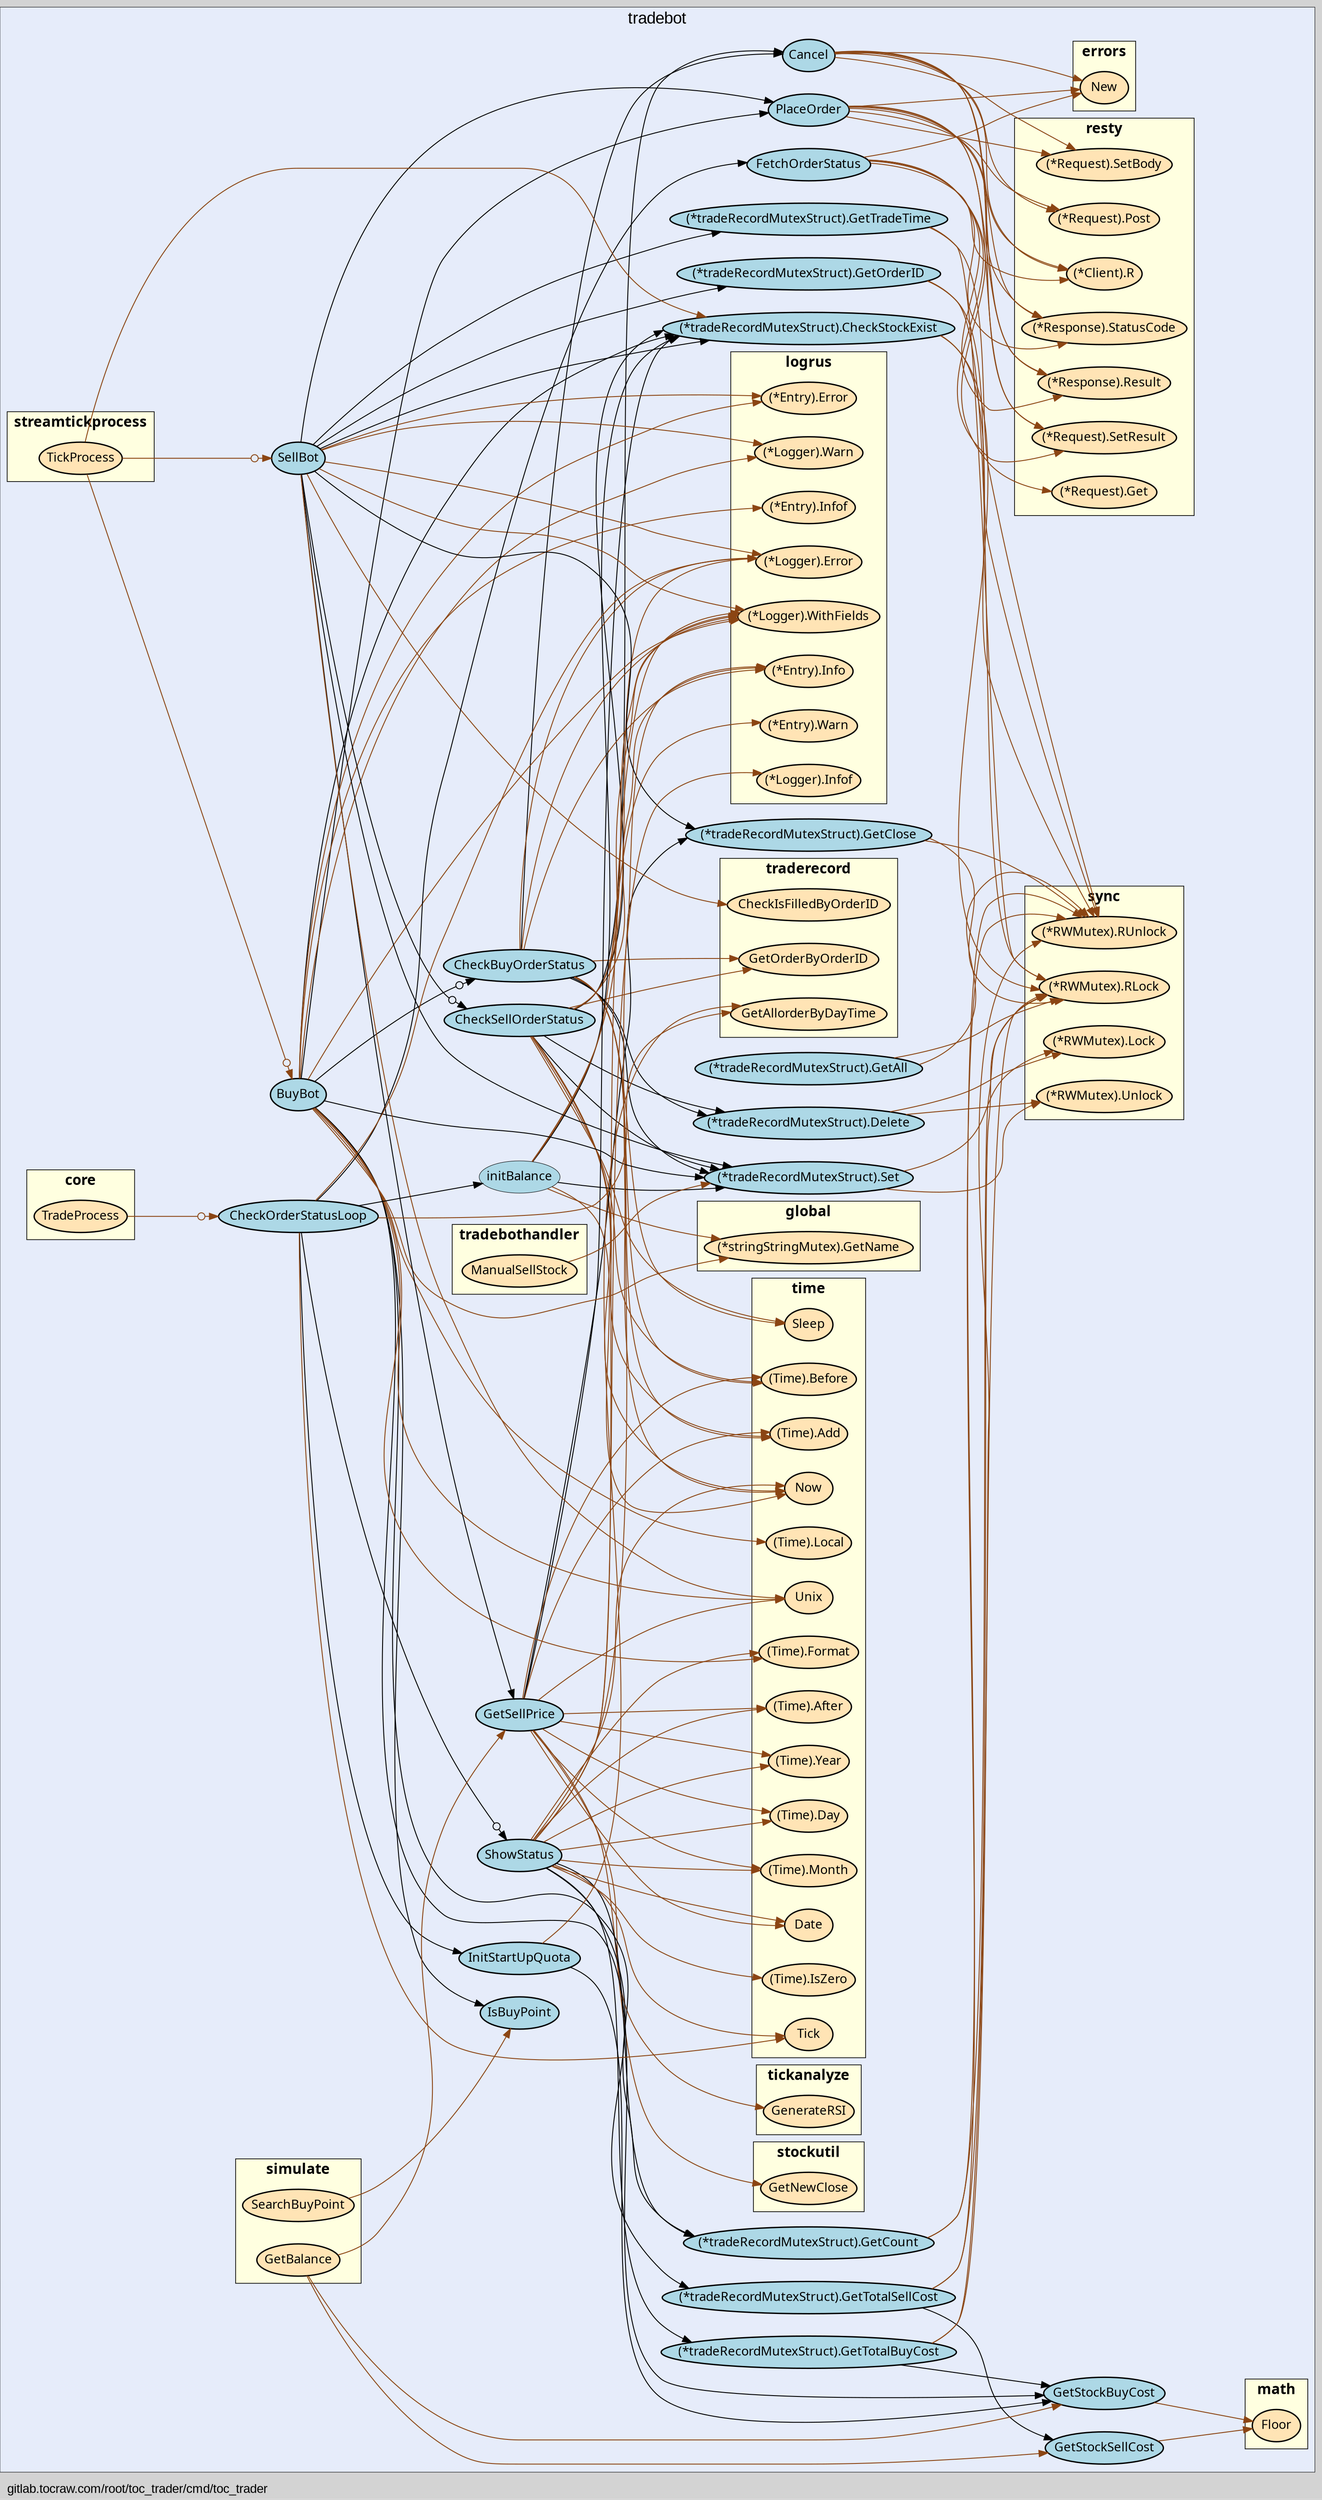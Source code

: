 digraph gocallvis {
    label="gitlab.tocraw.com/root/toc_trader/cmd/toc_trader";
    labeljust="l";
    fontname="Arial";
    fontsize="14";
    rankdir="LR";
    bgcolor="lightgray";
    style="solid";
    penwidth="0.5";
    pad="0.0";
    nodesep="0.35";

    node [shape="ellipse" style="filled" fillcolor="honeydew" fontname="Verdana" penwidth="1.0" margin="0.05,0.0"];
    edge [minlen="2"]

    subgraph "cluster_focus" {
        bgcolor="#e6ecfa";
label="tradebot";
labelloc="t";
labeljust="c";
fontsize="18";
        
        "(*gitlab.tocraw.com/root/toc_trader/pkg/modules/tradebot.tradeRecordMutexStruct).Set" [ fillcolor="lightblue" label="(*tradeRecordMutexStruct).Set" penwidth="1.5" ]
        "(*gitlab.tocraw.com/root/toc_trader/pkg/modules/tradebot.tradeRecordMutexStruct).Delete" [ fillcolor="lightblue" label="(*tradeRecordMutexStruct).Delete" penwidth="1.5" ]
        "gitlab.tocraw.com/root/toc_trader/pkg/modules/tradebot.CheckSellOrderStatus" [ fillcolor="lightblue" label="CheckSellOrderStatus" penwidth="1.5" ]
        "gitlab.tocraw.com/root/toc_trader/pkg/modules/tradebot.Cancel" [ penwidth="1.5" fillcolor="lightblue" label="Cancel" ]
        "(*gitlab.tocraw.com/root/toc_trader/pkg/modules/tradebot.tradeRecordMutexStruct).CheckStockExist" [ label="(*tradeRecordMutexStruct).CheckStockExist" penwidth="1.5" fillcolor="lightblue" ]
        "gitlab.tocraw.com/root/toc_trader/pkg/modules/tradebot.CheckBuyOrderStatus" [ fillcolor="lightblue" label="CheckBuyOrderStatus" penwidth="1.5" ]
        "gitlab.tocraw.com/root/toc_trader/pkg/modules/tradebot.initBalance" [ label="initBalance" penwidth="0.5" fillcolor="lightblue" ]
        "gitlab.tocraw.com/root/toc_trader/pkg/modules/tradebot.GetStockSellCost" [ fillcolor="lightblue" label="GetStockSellCost" penwidth="1.5" ]
        "gitlab.tocraw.com/root/toc_trader/pkg/modules/tradebot.PlaceOrder" [ label="PlaceOrder" penwidth="1.5" fillcolor="lightblue" ]
        "gitlab.tocraw.com/root/toc_trader/pkg/modules/tradebot.IsBuyPoint" [ fillcolor="lightblue" label="IsBuyPoint" penwidth="1.5" ]
        "gitlab.tocraw.com/root/toc_trader/pkg/modules/tradebot.GetSellPrice" [ fillcolor="lightblue" label="GetSellPrice" penwidth="1.5" ]
        "(*gitlab.tocraw.com/root/toc_trader/pkg/modules/tradebot.tradeRecordMutexStruct).GetClose" [ fillcolor="lightblue" label="(*tradeRecordMutexStruct).GetClose" penwidth="1.5" ]
        "gitlab.tocraw.com/root/toc_trader/pkg/modules/tradebot.GetStockBuyCost" [ fillcolor="lightblue" label="GetStockBuyCost" penwidth="1.5" ]
        "gitlab.tocraw.com/root/toc_trader/pkg/modules/tradebot.BuyBot" [ penwidth="1.5" fillcolor="lightblue" label="BuyBot" ]
        "(*gitlab.tocraw.com/root/toc_trader/pkg/modules/tradebot.tradeRecordMutexStruct).GetCount" [ fillcolor="lightblue" label="(*tradeRecordMutexStruct).GetCount" penwidth="1.5" ]
        "(*gitlab.tocraw.com/root/toc_trader/pkg/modules/tradebot.tradeRecordMutexStruct).GetOrderID" [ fillcolor="lightblue" label="(*tradeRecordMutexStruct).GetOrderID" penwidth="1.5" ]
        "gitlab.tocraw.com/root/toc_trader/pkg/modules/tradebot.SellBot" [ fillcolor="lightblue" label="SellBot" penwidth="1.5" ]
        "(*gitlab.tocraw.com/root/toc_trader/pkg/modules/tradebot.tradeRecordMutexStruct).GetTradeTime" [ fillcolor="lightblue" label="(*tradeRecordMutexStruct).GetTradeTime" penwidth="1.5" ]
        "gitlab.tocraw.com/root/toc_trader/pkg/modules/tradebot.ShowStatus" [ fillcolor="lightblue" label="ShowStatus" penwidth="1.5" ]
        "(*gitlab.tocraw.com/root/toc_trader/pkg/modules/tradebot.tradeRecordMutexStruct).GetTotalSellCost" [ fillcolor="lightblue" label="(*tradeRecordMutexStruct).GetTotalSellCost" penwidth="1.5" ]
        "(*gitlab.tocraw.com/root/toc_trader/pkg/modules/tradebot.tradeRecordMutexStruct).GetTotalBuyCost" [ penwidth="1.5" fillcolor="lightblue" label="(*tradeRecordMutexStruct).GetTotalBuyCost" ]
        "gitlab.tocraw.com/root/toc_trader/pkg/modules/tradebot.CheckOrderStatusLoop" [ fillcolor="lightblue" label="CheckOrderStatusLoop" penwidth="1.5" ]
        "gitlab.tocraw.com/root/toc_trader/pkg/modules/tradebot.FetchOrderStatus" [ fillcolor="lightblue" label="FetchOrderStatus" penwidth="1.5" ]
        "gitlab.tocraw.com/root/toc_trader/pkg/modules/tradebot.InitStartUpQuota" [ fillcolor="lightblue" label="InitStartUpQuota" penwidth="1.5" ]
        "(*gitlab.tocraw.com/root/toc_trader/pkg/modules/tradebot.tradeRecordMutexStruct).GetAll" [ fillcolor="lightblue" label="(*tradeRecordMutexStruct).GetAll" penwidth="1.5" ]
        
        subgraph "cluster_errors" {
        penwidth="0.8";
fontname="Tahoma bold";
label="errors";
tooltip="package: errors";
fontsize="16";
style="filled";
fillcolor="lightyellow";
rank="sink";
URL="/?f=errors";
        
        "errors.New" [ fillcolor="moccasin" label="New" penwidth="1.5" ]
        
    }

        subgraph "cluster_github.com/go-resty/resty/v2" {
        tooltip="package: github.com/go-resty/resty/v2";
penwidth="0.8";
style="filled";
fillcolor="lightyellow";
label="resty";
URL="/?f=github.com/go-resty/resty/v2";
fontsize="16";
fontname="Tahoma bold";
rank="sink";
        
        "(*github.com/go-resty/resty/v2.Client).R" [ label="(*Client).R" penwidth="1.5" fillcolor="moccasin" ]
        "(*github.com/go-resty/resty/v2.Request).SetBody" [ fillcolor="moccasin" label="(*Request).SetBody" penwidth="1.5" ]
        "(*github.com/go-resty/resty/v2.Request).SetResult" [ fillcolor="moccasin" label="(*Request).SetResult" penwidth="1.5" ]
        "(*github.com/go-resty/resty/v2.Request).Post" [ fillcolor="moccasin" label="(*Request).Post" penwidth="1.5" ]
        "(*github.com/go-resty/resty/v2.Response).StatusCode" [ fillcolor="moccasin" label="(*Response).StatusCode" penwidth="1.5" ]
        "(*github.com/go-resty/resty/v2.Response).Result" [ fillcolor="moccasin" label="(*Response).Result" penwidth="1.5" ]
        "(*github.com/go-resty/resty/v2.Request).Get" [ fillcolor="moccasin" label="(*Request).Get" penwidth="1.5" ]
        
    }

        subgraph "cluster_github.com/sirupsen/logrus" {
        penwidth="0.8";
style="filled";
fontname="Tahoma bold";
URL="/?f=github.com/sirupsen/logrus";
tooltip="package: github.com/sirupsen/logrus";
fontsize="16";
fillcolor="lightyellow";
rank="sink";
label="logrus";
        
        "(*github.com/sirupsen/logrus.Logger).Error" [ fillcolor="moccasin" label="(*Logger).Error" penwidth="1.5" ]
        "(*github.com/sirupsen/logrus.Logger).WithFields" [ fillcolor="moccasin" label="(*Logger).WithFields" penwidth="1.5" ]
        "(*github.com/sirupsen/logrus.Entry).Info" [ fillcolor="moccasin" label="(*Entry).Info" penwidth="1.5" ]
        "(*github.com/sirupsen/logrus.Entry).Warn" [ label="(*Entry).Warn" penwidth="1.5" fillcolor="moccasin" ]
        "(*github.com/sirupsen/logrus.Entry).Error" [ fillcolor="moccasin" label="(*Entry).Error" penwidth="1.5" ]
        "(*github.com/sirupsen/logrus.Logger).Warn" [ label="(*Logger).Warn" penwidth="1.5" fillcolor="moccasin" ]
        "(*github.com/sirupsen/logrus.Entry).Infof" [ fillcolor="moccasin" label="(*Entry).Infof" penwidth="1.5" ]
        "(*github.com/sirupsen/logrus.Logger).Infof" [ fillcolor="moccasin" label="(*Logger).Infof" penwidth="1.5" ]
        
    }

        subgraph "cluster_gitlab.tocraw.com/root/toc_trader/pkg/core" {
        fontsize="16";
style="filled";
fillcolor="lightyellow";
label="core";
penwidth="0.8";
fontname="Tahoma bold";
rank="sink";
URL="/?f=gitlab.tocraw.com/root/toc_trader/pkg/core";
tooltip="package: gitlab.tocraw.com/root/toc_trader/pkg/core";
        
        "gitlab.tocraw.com/root/toc_trader/pkg/core.TradeProcess" [ fillcolor="moccasin" label="TradeProcess" penwidth="1.5" ]
        
    }

        subgraph "cluster_gitlab.tocraw.com/root/toc_trader/pkg/global" {
        fontsize="16";
fillcolor="lightyellow";
fontname="Tahoma bold";
rank="sink";
penwidth="0.8";
style="filled";
label="global";
URL="/?f=gitlab.tocraw.com/root/toc_trader/pkg/global";
tooltip="package: gitlab.tocraw.com/root/toc_trader/pkg/global";
        
        "(*gitlab.tocraw.com/root/toc_trader/pkg/global.stringStringMutex).GetName" [ fillcolor="moccasin" label="(*stringStringMutex).GetName" penwidth="1.5" ]
        
    }

        subgraph "cluster_gitlab.tocraw.com/root/toc_trader/pkg/handlers/tradebothandler" {
        fontsize="16";
style="filled";
fontname="Tahoma bold";
rank="sink";
label="tradebothandler";
tooltip="package: gitlab.tocraw.com/root/toc_trader/pkg/handlers/tradebothandler";
penwidth="0.8";
fillcolor="lightyellow";
URL="/?f=gitlab.tocraw.com/root/toc_trader/pkg/handlers/tradebothandler";
        
        "gitlab.tocraw.com/root/toc_trader/pkg/handlers/tradebothandler.ManualSellStock" [ penwidth="1.5" fillcolor="moccasin" label="ManualSellStock" ]
        
    }

        subgraph "cluster_gitlab.tocraw.com/root/toc_trader/pkg/models/traderecord" {
        style="filled";
rank="sink";
label="traderecord";
URL="/?f=gitlab.tocraw.com/root/toc_trader/pkg/models/traderecord";
tooltip="package: gitlab.tocraw.com/root/toc_trader/pkg/models/traderecord";
penwidth="0.8";
fontsize="16";
fillcolor="lightyellow";
fontname="Tahoma bold";
        
        "gitlab.tocraw.com/root/toc_trader/pkg/models/traderecord.GetOrderByOrderID" [ fillcolor="moccasin" label="GetOrderByOrderID" penwidth="1.5" ]
        "gitlab.tocraw.com/root/toc_trader/pkg/models/traderecord.CheckIsFilledByOrderID" [ fillcolor="moccasin" label="CheckIsFilledByOrderID" penwidth="1.5" ]
        "gitlab.tocraw.com/root/toc_trader/pkg/models/traderecord.GetAllorderByDayTime" [ label="GetAllorderByDayTime" penwidth="1.5" fillcolor="moccasin" ]
        
    }

        subgraph "cluster_gitlab.tocraw.com/root/toc_trader/pkg/modules/simulate" {
        penwidth="0.8";
style="filled";
fillcolor="lightyellow";
fontname="Tahoma bold";
label="simulate";
fontsize="16";
rank="sink";
URL="/?f=gitlab.tocraw.com/root/toc_trader/pkg/modules/simulate";
tooltip="package: gitlab.tocraw.com/root/toc_trader/pkg/modules/simulate";
        
        "gitlab.tocraw.com/root/toc_trader/pkg/modules/simulate.SearchBuyPoint" [ label="SearchBuyPoint" penwidth="1.5" fillcolor="moccasin" ]
        "gitlab.tocraw.com/root/toc_trader/pkg/modules/simulate.GetBalance" [ fillcolor="moccasin" label="GetBalance" penwidth="1.5" ]
        
    }

        subgraph "cluster_gitlab.tocraw.com/root/toc_trader/pkg/modules/streamtickprocess" {
        fontname="Tahoma bold";
rank="sink";
label="streamtickprocess";
URL="/?f=gitlab.tocraw.com/root/toc_trader/pkg/modules/streamtickprocess";
tooltip="package: gitlab.tocraw.com/root/toc_trader/pkg/modules/streamtickprocess";
penwidth="0.8";
fontsize="16";
style="filled";
fillcolor="lightyellow";
        
        "gitlab.tocraw.com/root/toc_trader/pkg/modules/streamtickprocess.TickProcess" [ label="TickProcess" penwidth="1.5" fillcolor="moccasin" ]
        
    }

        subgraph "cluster_gitlab.tocraw.com/root/toc_trader/pkg/modules/tickanalyze" {
        fontsize="16";
style="filled";
fontname="Tahoma bold";
rank="sink";
tooltip="package: gitlab.tocraw.com/root/toc_trader/pkg/modules/tickanalyze";
penwidth="0.8";
fillcolor="lightyellow";
label="tickanalyze";
URL="/?f=gitlab.tocraw.com/root/toc_trader/pkg/modules/tickanalyze";
        
        "gitlab.tocraw.com/root/toc_trader/pkg/modules/tickanalyze.GenerateRSI" [ fillcolor="moccasin" label="GenerateRSI" penwidth="1.5" ]
        
    }

        subgraph "cluster_gitlab.tocraw.com/root/toc_trader/tools/stockutil" {
        fillcolor="lightyellow";
rank="sink";
URL="/?f=gitlab.tocraw.com/root/toc_trader/tools/stockutil";
tooltip="package: gitlab.tocraw.com/root/toc_trader/tools/stockutil";
penwidth="0.8";
fontsize="16";
style="filled";
fontname="Tahoma bold";
label="stockutil";
        
        "gitlab.tocraw.com/root/toc_trader/tools/stockutil.GetNewClose" [ fillcolor="moccasin" label="GetNewClose" penwidth="1.5" ]
        
    }

        subgraph "cluster_math" {
        fillcolor="lightyellow";
fontname="Tahoma bold";
rank="sink";
label="math";
penwidth="0.8";
fontsize="16";
style="filled";
URL="/?f=math";
tooltip="package: math";
        
        "math.Floor" [ penwidth="1.5" fillcolor="moccasin" label="Floor" ]
        
    }

        subgraph "cluster_sync" {
        rank="sink";
label="sync";
URL="/?f=sync";
fontsize="16";
fillcolor="lightyellow";
fontname="Tahoma bold";
penwidth="0.8";
style="filled";
tooltip="package: sync";
        
        "(*sync.RWMutex).Lock" [ fillcolor="moccasin" label="(*RWMutex).Lock" penwidth="1.5" ]
        "(*sync.RWMutex).Unlock" [ fillcolor="moccasin" label="(*RWMutex).Unlock" penwidth="1.5" ]
        "(*sync.RWMutex).RLock" [ fillcolor="moccasin" label="(*RWMutex).RLock" penwidth="1.5" ]
        "(*sync.RWMutex).RUnlock" [ fillcolor="moccasin" label="(*RWMutex).RUnlock" penwidth="1.5" ]
        
    }

        subgraph "cluster_time" {
        fillcolor="lightyellow";
tooltip="package: time";
penwidth="0.8";
style="filled";
fontname="Tahoma bold";
rank="sink";
label="time";
URL="/?f=time";
fontsize="16";
        
        "time.Sleep" [ fillcolor="moccasin" label="Sleep" penwidth="1.5" ]
        "(time.Time).Add" [ fillcolor="moccasin" label="(Time).Add" penwidth="1.5" ]
        "time.Now" [ fillcolor="moccasin" label="Now" penwidth="1.5" ]
        "(time.Time).Before" [ fillcolor="moccasin" label="(Time).Before" penwidth="1.5" ]
        "time.Unix" [ fillcolor="moccasin" label="Unix" penwidth="1.5" ]
        "(time.Time).Year" [ fillcolor="moccasin" label="(Time).Year" penwidth="1.5" ]
        "(time.Time).Month" [ fillcolor="moccasin" label="(Time).Month" penwidth="1.5" ]
        "(time.Time).Day" [ label="(Time).Day" penwidth="1.5" fillcolor="moccasin" ]
        "time.Date" [ fillcolor="moccasin" label="Date" penwidth="1.5" ]
        "(time.Time).After" [ fillcolor="moccasin" label="(Time).After" penwidth="1.5" ]
        "(time.Time).Local" [ fillcolor="moccasin" label="(Time).Local" penwidth="1.5" ]
        "(time.Time).Format" [ penwidth="1.5" fillcolor="moccasin" label="(Time).Format" ]
        "time.Tick" [ fillcolor="moccasin" label="Tick" penwidth="1.5" ]
        "(time.Time).IsZero" [ fillcolor="moccasin" label="(Time).IsZero" penwidth="1.5" ]
        
    }

    }

    "(*gitlab.tocraw.com/root/toc_trader/pkg/modules/tradebot.tradeRecordMutexStruct).Set" -> "(*sync.RWMutex).Lock" [ color="saddlebrown" ]
    "(*gitlab.tocraw.com/root/toc_trader/pkg/modules/tradebot.tradeRecordMutexStruct).Set" -> "(*sync.RWMutex).Unlock" [ color="saddlebrown" ]
    "gitlab.tocraw.com/root/toc_trader/pkg/handlers/tradebothandler.ManualSellStock" -> "(*gitlab.tocraw.com/root/toc_trader/pkg/modules/tradebot.tradeRecordMutexStruct).Set" [ color="saddlebrown" ]
    "(*gitlab.tocraw.com/root/toc_trader/pkg/modules/tradebot.tradeRecordMutexStruct).Delete" -> "(*sync.RWMutex).Lock" [ color="saddlebrown" ]
    "(*gitlab.tocraw.com/root/toc_trader/pkg/modules/tradebot.tradeRecordMutexStruct).Delete" -> "(*sync.RWMutex).Unlock" [ color="saddlebrown" ]
    "gitlab.tocraw.com/root/toc_trader/pkg/modules/tradebot.CheckSellOrderStatus" -> "time.Sleep" [ color="saddlebrown" ]
    "gitlab.tocraw.com/root/toc_trader/pkg/modules/tradebot.CheckSellOrderStatus" -> "gitlab.tocraw.com/root/toc_trader/pkg/models/traderecord.GetOrderByOrderID" [ color="saddlebrown" ]
    "gitlab.tocraw.com/root/toc_trader/pkg/modules/tradebot.CheckSellOrderStatus" -> "(*github.com/sirupsen/logrus.Logger).Error" [ color="saddlebrown" ]
    "gitlab.tocraw.com/root/toc_trader/pkg/modules/tradebot.CheckSellOrderStatus" -> "(*gitlab.tocraw.com/root/toc_trader/pkg/modules/tradebot.tradeRecordMutexStruct).Delete" [  ]
    "gitlab.tocraw.com/root/toc_trader/pkg/modules/tradebot.CheckSellOrderStatus" -> "(*github.com/sirupsen/logrus.Logger).WithFields" [ color="saddlebrown" ]
    "gitlab.tocraw.com/root/toc_trader/pkg/modules/tradebot.CheckSellOrderStatus" -> "(*github.com/sirupsen/logrus.Entry).Info" [ color="saddlebrown" ]
    "gitlab.tocraw.com/root/toc_trader/pkg/modules/tradebot.CheckSellOrderStatus" -> "(time.Time).Add" [ color="saddlebrown" ]
    "gitlab.tocraw.com/root/toc_trader/pkg/modules/tradebot.CheckSellOrderStatus" -> "time.Now" [ color="saddlebrown" ]
    "gitlab.tocraw.com/root/toc_trader/pkg/modules/tradebot.CheckSellOrderStatus" -> "(time.Time).Before" [ color="saddlebrown" ]
    "gitlab.tocraw.com/root/toc_trader/pkg/modules/tradebot.Cancel" -> "errors.New" [ color="saddlebrown" ]
    "gitlab.tocraw.com/root/toc_trader/pkg/modules/tradebot.Cancel" -> "(*github.com/go-resty/resty/v2.Client).R" [ color="saddlebrown" ]
    "gitlab.tocraw.com/root/toc_trader/pkg/modules/tradebot.Cancel" -> "(*github.com/go-resty/resty/v2.Request).SetBody" [ color="saddlebrown" ]
    "gitlab.tocraw.com/root/toc_trader/pkg/modules/tradebot.Cancel" -> "(*github.com/go-resty/resty/v2.Request).SetResult" [ color="saddlebrown" ]
    "gitlab.tocraw.com/root/toc_trader/pkg/modules/tradebot.Cancel" -> "(*github.com/go-resty/resty/v2.Request).Post" [ color="saddlebrown" ]
    "gitlab.tocraw.com/root/toc_trader/pkg/modules/tradebot.Cancel" -> "(*github.com/go-resty/resty/v2.Response).StatusCode" [ color="saddlebrown" ]
    "gitlab.tocraw.com/root/toc_trader/pkg/modules/tradebot.Cancel" -> "(*github.com/go-resty/resty/v2.Response).Result" [ color="saddlebrown" ]
    "gitlab.tocraw.com/root/toc_trader/pkg/modules/tradebot.CheckSellOrderStatus" -> "gitlab.tocraw.com/root/toc_trader/pkg/modules/tradebot.Cancel" [  ]
    "gitlab.tocraw.com/root/toc_trader/pkg/modules/tradebot.CheckSellOrderStatus" -> "(*gitlab.tocraw.com/root/toc_trader/pkg/modules/tradebot.tradeRecordMutexStruct).Set" [  ]
    "(*gitlab.tocraw.com/root/toc_trader/pkg/modules/tradebot.tradeRecordMutexStruct).CheckStockExist" -> "(*sync.RWMutex).RLock" [ color="saddlebrown" ]
    "(*gitlab.tocraw.com/root/toc_trader/pkg/modules/tradebot.tradeRecordMutexStruct).CheckStockExist" -> "(*sync.RWMutex).RUnlock" [ color="saddlebrown" ]
    "gitlab.tocraw.com/root/toc_trader/pkg/modules/tradebot.CheckSellOrderStatus" -> "(*gitlab.tocraw.com/root/toc_trader/pkg/modules/tradebot.tradeRecordMutexStruct).CheckStockExist" [  ]
    "gitlab.tocraw.com/root/toc_trader/pkg/modules/tradebot.CheckBuyOrderStatus" -> "time.Sleep" [ color="saddlebrown" ]
    "gitlab.tocraw.com/root/toc_trader/pkg/modules/tradebot.CheckBuyOrderStatus" -> "gitlab.tocraw.com/root/toc_trader/pkg/models/traderecord.GetOrderByOrderID" [ color="saddlebrown" ]
    "gitlab.tocraw.com/root/toc_trader/pkg/modules/tradebot.CheckBuyOrderStatus" -> "(*github.com/sirupsen/logrus.Logger).Error" [ color="saddlebrown" ]
    "gitlab.tocraw.com/root/toc_trader/pkg/modules/tradebot.CheckBuyOrderStatus" -> "(*gitlab.tocraw.com/root/toc_trader/pkg/modules/tradebot.tradeRecordMutexStruct).Delete" [  ]
    "gitlab.tocraw.com/root/toc_trader/pkg/modules/tradebot.CheckBuyOrderStatus" -> "(*github.com/sirupsen/logrus.Logger).WithFields" [ color="saddlebrown" ]
    "gitlab.tocraw.com/root/toc_trader/pkg/modules/tradebot.CheckBuyOrderStatus" -> "(*github.com/sirupsen/logrus.Entry).Info" [ color="saddlebrown" ]
    "gitlab.tocraw.com/root/toc_trader/pkg/modules/tradebot.CheckBuyOrderStatus" -> "(time.Time).Add" [ color="saddlebrown" ]
    "gitlab.tocraw.com/root/toc_trader/pkg/modules/tradebot.CheckBuyOrderStatus" -> "time.Now" [ color="saddlebrown" ]
    "gitlab.tocraw.com/root/toc_trader/pkg/modules/tradebot.CheckBuyOrderStatus" -> "(time.Time).Before" [ color="saddlebrown" ]
    "gitlab.tocraw.com/root/toc_trader/pkg/modules/tradebot.CheckBuyOrderStatus" -> "gitlab.tocraw.com/root/toc_trader/pkg/modules/tradebot.Cancel" [  ]
    "gitlab.tocraw.com/root/toc_trader/pkg/modules/tradebot.CheckBuyOrderStatus" -> "(*gitlab.tocraw.com/root/toc_trader/pkg/modules/tradebot.tradeRecordMutexStruct).Set" [  ]
    "gitlab.tocraw.com/root/toc_trader/pkg/modules/tradebot.initBalance" -> "(*gitlab.tocraw.com/root/toc_trader/pkg/global.stringStringMutex).GetName" [ color="saddlebrown" ]
    "gitlab.tocraw.com/root/toc_trader/pkg/modules/tradebot.initBalance" -> "time.Now" [ color="saddlebrown" ]
    "gitlab.tocraw.com/root/toc_trader/pkg/modules/tradebot.initBalance" -> "(*gitlab.tocraw.com/root/toc_trader/pkg/modules/tradebot.tradeRecordMutexStruct).Set" [  ]
    "gitlab.tocraw.com/root/toc_trader/pkg/modules/tradebot.initBalance" -> "(*github.com/sirupsen/logrus.Logger).WithFields" [ color="saddlebrown" ]
    "gitlab.tocraw.com/root/toc_trader/pkg/modules/tradebot.initBalance" -> "(*github.com/sirupsen/logrus.Entry).Warn" [ color="saddlebrown" ]
    "gitlab.tocraw.com/root/toc_trader/pkg/modules/tradebot.initBalance" -> "(*gitlab.tocraw.com/root/toc_trader/pkg/modules/tradebot.tradeRecordMutexStruct).CheckStockExist" [  ]
    "gitlab.tocraw.com/root/toc_trader/pkg/modules/tradebot.GetStockSellCost" -> "math.Floor" [ color="saddlebrown" ]
    "gitlab.tocraw.com/root/toc_trader/pkg/modules/tradebot.PlaceOrder" -> "errors.New" [ color="saddlebrown" ]
    "gitlab.tocraw.com/root/toc_trader/pkg/modules/tradebot.PlaceOrder" -> "(*github.com/go-resty/resty/v2.Client).R" [ color="saddlebrown" ]
    "gitlab.tocraw.com/root/toc_trader/pkg/modules/tradebot.PlaceOrder" -> "(*github.com/go-resty/resty/v2.Request).SetBody" [ color="saddlebrown" ]
    "gitlab.tocraw.com/root/toc_trader/pkg/modules/tradebot.PlaceOrder" -> "(*github.com/go-resty/resty/v2.Request).SetResult" [ color="saddlebrown" ]
    "gitlab.tocraw.com/root/toc_trader/pkg/modules/tradebot.PlaceOrder" -> "(*github.com/go-resty/resty/v2.Request).Post" [ color="saddlebrown" ]
    "gitlab.tocraw.com/root/toc_trader/pkg/modules/tradebot.PlaceOrder" -> "(*github.com/go-resty/resty/v2.Response).StatusCode" [ color="saddlebrown" ]
    "gitlab.tocraw.com/root/toc_trader/pkg/modules/tradebot.PlaceOrder" -> "(*github.com/go-resty/resty/v2.Response).Result" [ color="saddlebrown" ]
    "gitlab.tocraw.com/root/toc_trader/pkg/modules/simulate.SearchBuyPoint" -> "gitlab.tocraw.com/root/toc_trader/pkg/modules/tradebot.IsBuyPoint" [ color="saddlebrown" ]
    "gitlab.tocraw.com/root/toc_trader/pkg/modules/tradebot.GetSellPrice" -> "time.Unix" [ color="saddlebrown" ]
    "gitlab.tocraw.com/root/toc_trader/pkg/modules/tradebot.GetSellPrice" -> "(time.Time).Year" [ color="saddlebrown" ]
    "gitlab.tocraw.com/root/toc_trader/pkg/modules/tradebot.GetSellPrice" -> "(time.Time).Month" [ color="saddlebrown" ]
    "gitlab.tocraw.com/root/toc_trader/pkg/modules/tradebot.GetSellPrice" -> "(time.Time).Day" [ color="saddlebrown" ]
    "gitlab.tocraw.com/root/toc_trader/pkg/modules/tradebot.GetSellPrice" -> "time.Date" [ color="saddlebrown" ]
    "gitlab.tocraw.com/root/toc_trader/pkg/modules/tradebot.GetSellPrice" -> "gitlab.tocraw.com/root/toc_trader/tools/stockutil.GetNewClose" [ color="saddlebrown" ]
    "gitlab.tocraw.com/root/toc_trader/pkg/modules/tradebot.GetSellPrice" -> "(time.Time).Before" [ color="saddlebrown" ]
    "gitlab.tocraw.com/root/toc_trader/pkg/modules/tradebot.GetSellPrice" -> "gitlab.tocraw.com/root/toc_trader/pkg/modules/tickanalyze.GenerateRSI" [ color="saddlebrown" ]
    "gitlab.tocraw.com/root/toc_trader/pkg/modules/tradebot.GetSellPrice" -> "(time.Time).Add" [ color="saddlebrown" ]
    "(*gitlab.tocraw.com/root/toc_trader/pkg/modules/tradebot.tradeRecordMutexStruct).GetClose" -> "(*sync.RWMutex).RLock" [ color="saddlebrown" ]
    "(*gitlab.tocraw.com/root/toc_trader/pkg/modules/tradebot.tradeRecordMutexStruct).GetClose" -> "(*sync.RWMutex).RUnlock" [ color="saddlebrown" ]
    "gitlab.tocraw.com/root/toc_trader/pkg/modules/tradebot.GetSellPrice" -> "(*gitlab.tocraw.com/root/toc_trader/pkg/modules/tradebot.tradeRecordMutexStruct).GetClose" [  ]
    "gitlab.tocraw.com/root/toc_trader/pkg/modules/tradebot.GetSellPrice" -> "(*gitlab.tocraw.com/root/toc_trader/pkg/modules/tradebot.tradeRecordMutexStruct).CheckStockExist" [  ]
    "gitlab.tocraw.com/root/toc_trader/pkg/modules/tradebot.GetSellPrice" -> "(time.Time).After" [ color="saddlebrown" ]
    "gitlab.tocraw.com/root/toc_trader/pkg/modules/simulate.GetBalance" -> "gitlab.tocraw.com/root/toc_trader/pkg/modules/tradebot.GetSellPrice" [ color="saddlebrown" ]
    "gitlab.tocraw.com/root/toc_trader/pkg/modules/tradebot.GetStockBuyCost" -> "math.Floor" [ color="saddlebrown" ]
    "gitlab.tocraw.com/root/toc_trader/pkg/modules/simulate.GetBalance" -> "gitlab.tocraw.com/root/toc_trader/pkg/modules/tradebot.GetStockBuyCost" [ color="saddlebrown" ]
    "gitlab.tocraw.com/root/toc_trader/pkg/modules/simulate.GetBalance" -> "gitlab.tocraw.com/root/toc_trader/pkg/modules/tradebot.GetStockSellCost" [ color="saddlebrown" ]
    "gitlab.tocraw.com/root/toc_trader/pkg/modules/tradebot.BuyBot" -> "(*gitlab.tocraw.com/root/toc_trader/pkg/global.stringStringMutex).GetName" [ color="saddlebrown" ]
    "gitlab.tocraw.com/root/toc_trader/pkg/modules/tradebot.BuyBot" -> "gitlab.tocraw.com/root/toc_trader/pkg/modules/tradebot.IsBuyPoint" [  ]
    "gitlab.tocraw.com/root/toc_trader/pkg/modules/tradebot.BuyBot" -> "gitlab.tocraw.com/root/toc_trader/pkg/modules/tradebot.GetStockBuyCost" [  ]
    "gitlab.tocraw.com/root/toc_trader/pkg/modules/tradebot.BuyBot" -> "gitlab.tocraw.com/root/toc_trader/pkg/modules/tradebot.PlaceOrder" [  ]
    "gitlab.tocraw.com/root/toc_trader/pkg/modules/tradebot.BuyBot" -> "(*gitlab.tocraw.com/root/toc_trader/pkg/modules/tradebot.tradeRecordMutexStruct).CheckStockExist" [  ]
    "(*gitlab.tocraw.com/root/toc_trader/pkg/modules/tradebot.tradeRecordMutexStruct).GetCount" -> "(*sync.RWMutex).RLock" [ color="saddlebrown" ]
    "(*gitlab.tocraw.com/root/toc_trader/pkg/modules/tradebot.tradeRecordMutexStruct).GetCount" -> "(*sync.RWMutex).RUnlock" [ color="saddlebrown" ]
    "gitlab.tocraw.com/root/toc_trader/pkg/modules/tradebot.BuyBot" -> "(*gitlab.tocraw.com/root/toc_trader/pkg/modules/tradebot.tradeRecordMutexStruct).GetCount" [  ]
    "gitlab.tocraw.com/root/toc_trader/pkg/modules/tradebot.BuyBot" -> "(*github.com/sirupsen/logrus.Logger).WithFields" [ color="saddlebrown" ]
    "gitlab.tocraw.com/root/toc_trader/pkg/modules/tradebot.BuyBot" -> "(*github.com/sirupsen/logrus.Entry).Error" [ color="saddlebrown" ]
    "gitlab.tocraw.com/root/toc_trader/pkg/modules/tradebot.BuyBot" -> "(*github.com/sirupsen/logrus.Logger).Warn" [ color="saddlebrown" ]
    "gitlab.tocraw.com/root/toc_trader/pkg/modules/tradebot.BuyBot" -> "time.Unix" [ color="saddlebrown" ]
    "gitlab.tocraw.com/root/toc_trader/pkg/modules/tradebot.BuyBot" -> "(*gitlab.tocraw.com/root/toc_trader/pkg/modules/tradebot.tradeRecordMutexStruct).Set" [  ]
    "gitlab.tocraw.com/root/toc_trader/pkg/modules/tradebot.BuyBot" -> "gitlab.tocraw.com/root/toc_trader/pkg/modules/tradebot.CheckBuyOrderStatus" [ arrowhead="normalnoneodot" ]
    "gitlab.tocraw.com/root/toc_trader/pkg/modules/tradebot.BuyBot" -> "(time.Time).Local" [ color="saddlebrown" ]
    "gitlab.tocraw.com/root/toc_trader/pkg/modules/tradebot.BuyBot" -> "(time.Time).Format" [ color="saddlebrown" ]
    "gitlab.tocraw.com/root/toc_trader/pkg/modules/tradebot.BuyBot" -> "(*github.com/sirupsen/logrus.Entry).Infof" [ color="saddlebrown" ]
    "gitlab.tocraw.com/root/toc_trader/pkg/modules/streamtickprocess.TickProcess" -> "gitlab.tocraw.com/root/toc_trader/pkg/modules/tradebot.BuyBot" [ arrowhead="normalnoneodot" color="saddlebrown" ]
    "(*gitlab.tocraw.com/root/toc_trader/pkg/modules/tradebot.tradeRecordMutexStruct).GetOrderID" -> "(*sync.RWMutex).RLock" [ color="saddlebrown" ]
    "(*gitlab.tocraw.com/root/toc_trader/pkg/modules/tradebot.tradeRecordMutexStruct).GetOrderID" -> "(*sync.RWMutex).RUnlock" [ color="saddlebrown" ]
    "gitlab.tocraw.com/root/toc_trader/pkg/modules/tradebot.SellBot" -> "(*gitlab.tocraw.com/root/toc_trader/pkg/modules/tradebot.tradeRecordMutexStruct).GetOrderID" [  ]
    "gitlab.tocraw.com/root/toc_trader/pkg/modules/tradebot.SellBot" -> "gitlab.tocraw.com/root/toc_trader/pkg/models/traderecord.CheckIsFilledByOrderID" [ color="saddlebrown" ]
    "gitlab.tocraw.com/root/toc_trader/pkg/modules/tradebot.SellBot" -> "(*github.com/sirupsen/logrus.Logger).Error" [ color="saddlebrown" ]
    "gitlab.tocraw.com/root/toc_trader/pkg/modules/tradebot.SellBot" -> "(*gitlab.tocraw.com/root/toc_trader/pkg/modules/tradebot.tradeRecordMutexStruct).GetClose" [  ]
    "(*gitlab.tocraw.com/root/toc_trader/pkg/modules/tradebot.tradeRecordMutexStruct).GetTradeTime" -> "(*sync.RWMutex).RLock" [ color="saddlebrown" ]
    "(*gitlab.tocraw.com/root/toc_trader/pkg/modules/tradebot.tradeRecordMutexStruct).GetTradeTime" -> "(*sync.RWMutex).RUnlock" [ color="saddlebrown" ]
    "gitlab.tocraw.com/root/toc_trader/pkg/modules/tradebot.SellBot" -> "(*gitlab.tocraw.com/root/toc_trader/pkg/modules/tradebot.tradeRecordMutexStruct).GetTradeTime" [  ]
    "gitlab.tocraw.com/root/toc_trader/pkg/modules/tradebot.SellBot" -> "gitlab.tocraw.com/root/toc_trader/pkg/modules/tradebot.GetSellPrice" [  ]
    "gitlab.tocraw.com/root/toc_trader/pkg/modules/tradebot.SellBot" -> "(*gitlab.tocraw.com/root/toc_trader/pkg/modules/tradebot.tradeRecordMutexStruct).CheckStockExist" [  ]
    "gitlab.tocraw.com/root/toc_trader/pkg/modules/tradebot.SellBot" -> "gitlab.tocraw.com/root/toc_trader/pkg/modules/tradebot.PlaceOrder" [  ]
    "gitlab.tocraw.com/root/toc_trader/pkg/modules/tradebot.SellBot" -> "(*github.com/sirupsen/logrus.Logger).WithFields" [ color="saddlebrown" ]
    "gitlab.tocraw.com/root/toc_trader/pkg/modules/tradebot.SellBot" -> "(*github.com/sirupsen/logrus.Entry).Error" [ color="saddlebrown" ]
    "gitlab.tocraw.com/root/toc_trader/pkg/modules/tradebot.SellBot" -> "(*github.com/sirupsen/logrus.Logger).Warn" [ color="saddlebrown" ]
    "gitlab.tocraw.com/root/toc_trader/pkg/modules/tradebot.SellBot" -> "time.Unix" [ color="saddlebrown" ]
    "gitlab.tocraw.com/root/toc_trader/pkg/modules/tradebot.SellBot" -> "(*gitlab.tocraw.com/root/toc_trader/pkg/modules/tradebot.tradeRecordMutexStruct).Set" [  ]
    "gitlab.tocraw.com/root/toc_trader/pkg/modules/tradebot.SellBot" -> "gitlab.tocraw.com/root/toc_trader/pkg/modules/tradebot.CheckSellOrderStatus" [ arrowhead="normalnoneodot" ]
    "gitlab.tocraw.com/root/toc_trader/pkg/modules/streamtickprocess.TickProcess" -> "gitlab.tocraw.com/root/toc_trader/pkg/modules/tradebot.SellBot" [ color="saddlebrown" arrowhead="normalnoneodot" ]
    "gitlab.tocraw.com/root/toc_trader/pkg/modules/streamtickprocess.TickProcess" -> "(*gitlab.tocraw.com/root/toc_trader/pkg/modules/tradebot.tradeRecordMutexStruct).CheckStockExist" [ color="saddlebrown" ]
    "gitlab.tocraw.com/root/toc_trader/pkg/modules/tradebot.ShowStatus" -> "time.Tick" [ color="saddlebrown" ]
    "gitlab.tocraw.com/root/toc_trader/pkg/modules/tradebot.ShowStatus" -> "(time.Time).IsZero" [ color="saddlebrown" ]
    "gitlab.tocraw.com/root/toc_trader/pkg/modules/tradebot.ShowStatus" -> "(time.Time).Year" [ color="saddlebrown" ]
    "gitlab.tocraw.com/root/toc_trader/pkg/modules/tradebot.ShowStatus" -> "(time.Time).Month" [ color="saddlebrown" ]
    "gitlab.tocraw.com/root/toc_trader/pkg/modules/tradebot.ShowStatus" -> "(time.Time).Day" [ color="saddlebrown" ]
    "gitlab.tocraw.com/root/toc_trader/pkg/modules/tradebot.ShowStatus" -> "time.Date" [ color="saddlebrown" ]
    "gitlab.tocraw.com/root/toc_trader/pkg/modules/tradebot.ShowStatus" -> "(*github.com/sirupsen/logrus.Logger).Infof" [ color="saddlebrown" ]
    "gitlab.tocraw.com/root/toc_trader/pkg/modules/tradebot.ShowStatus" -> "time.Now" [ color="saddlebrown" ]
    "gitlab.tocraw.com/root/toc_trader/pkg/modules/tradebot.ShowStatus" -> "(time.Time).After" [ color="saddlebrown" ]
    "gitlab.tocraw.com/root/toc_trader/pkg/modules/tradebot.ShowStatus" -> "(*gitlab.tocraw.com/root/toc_trader/pkg/modules/tradebot.tradeRecordMutexStruct).GetCount" [  ]
    "(*gitlab.tocraw.com/root/toc_trader/pkg/modules/tradebot.tradeRecordMutexStruct).GetTotalSellCost" -> "(*sync.RWMutex).RLock" [ color="saddlebrown" ]
    "(*gitlab.tocraw.com/root/toc_trader/pkg/modules/tradebot.tradeRecordMutexStruct).GetTotalSellCost" -> "gitlab.tocraw.com/root/toc_trader/pkg/modules/tradebot.GetStockSellCost" [  ]
    "(*gitlab.tocraw.com/root/toc_trader/pkg/modules/tradebot.tradeRecordMutexStruct).GetTotalSellCost" -> "(*sync.RWMutex).RUnlock" [ color="saddlebrown" ]
    "gitlab.tocraw.com/root/toc_trader/pkg/modules/tradebot.ShowStatus" -> "(*gitlab.tocraw.com/root/toc_trader/pkg/modules/tradebot.tradeRecordMutexStruct).GetTotalSellCost" [  ]
    "(*gitlab.tocraw.com/root/toc_trader/pkg/modules/tradebot.tradeRecordMutexStruct).GetTotalBuyCost" -> "(*sync.RWMutex).RLock" [ color="saddlebrown" ]
    "(*gitlab.tocraw.com/root/toc_trader/pkg/modules/tradebot.tradeRecordMutexStruct).GetTotalBuyCost" -> "gitlab.tocraw.com/root/toc_trader/pkg/modules/tradebot.GetStockBuyCost" [  ]
    "(*gitlab.tocraw.com/root/toc_trader/pkg/modules/tradebot.tradeRecordMutexStruct).GetTotalBuyCost" -> "(*sync.RWMutex).RUnlock" [ color="saddlebrown" ]
    "gitlab.tocraw.com/root/toc_trader/pkg/modules/tradebot.ShowStatus" -> "(*gitlab.tocraw.com/root/toc_trader/pkg/modules/tradebot.tradeRecordMutexStruct).GetTotalBuyCost" [  ]
    "gitlab.tocraw.com/root/toc_trader/pkg/modules/tradebot.ShowStatus" -> "(*github.com/sirupsen/logrus.Logger).WithFields" [ color="saddlebrown" ]
    "gitlab.tocraw.com/root/toc_trader/pkg/modules/tradebot.ShowStatus" -> "(*github.com/sirupsen/logrus.Entry).Info" [ color="saddlebrown" ]
    "gitlab.tocraw.com/root/toc_trader/pkg/modules/tradebot.ShowStatus" -> "(time.Time).Format" [ color="saddlebrown" ]
    "gitlab.tocraw.com/root/toc_trader/pkg/modules/tradebot.CheckOrderStatusLoop" -> "gitlab.tocraw.com/root/toc_trader/pkg/modules/tradebot.ShowStatus" [ arrowhead="normalnoneodot" ]
    "gitlab.tocraw.com/root/toc_trader/pkg/modules/tradebot.CheckOrderStatusLoop" -> "time.Tick" [ color="saddlebrown" ]
    "gitlab.tocraw.com/root/toc_trader/pkg/modules/tradebot.FetchOrderStatus" -> "(*github.com/go-resty/resty/v2.Client).R" [ color="saddlebrown" ]
    "gitlab.tocraw.com/root/toc_trader/pkg/modules/tradebot.FetchOrderStatus" -> "(*github.com/go-resty/resty/v2.Request).SetResult" [ color="saddlebrown" ]
    "gitlab.tocraw.com/root/toc_trader/pkg/modules/tradebot.FetchOrderStatus" -> "(*github.com/go-resty/resty/v2.Request).Get" [ color="saddlebrown" ]
    "gitlab.tocraw.com/root/toc_trader/pkg/modules/tradebot.FetchOrderStatus" -> "(*github.com/go-resty/resty/v2.Response).StatusCode" [ color="saddlebrown" ]
    "gitlab.tocraw.com/root/toc_trader/pkg/modules/tradebot.FetchOrderStatus" -> "errors.New" [ color="saddlebrown" ]
    "gitlab.tocraw.com/root/toc_trader/pkg/modules/tradebot.FetchOrderStatus" -> "(*github.com/go-resty/resty/v2.Response).Result" [ color="saddlebrown" ]
    "gitlab.tocraw.com/root/toc_trader/pkg/modules/tradebot.CheckOrderStatusLoop" -> "gitlab.tocraw.com/root/toc_trader/pkg/modules/tradebot.FetchOrderStatus" [  ]
    "gitlab.tocraw.com/root/toc_trader/pkg/modules/tradebot.CheckOrderStatusLoop" -> "(*github.com/sirupsen/logrus.Logger).Error" [ color="saddlebrown" ]
    "gitlab.tocraw.com/root/toc_trader/pkg/modules/tradebot.InitStartUpQuota" -> "gitlab.tocraw.com/root/toc_trader/pkg/models/traderecord.GetAllorderByDayTime" [ color="saddlebrown" ]
    "gitlab.tocraw.com/root/toc_trader/pkg/modules/tradebot.InitStartUpQuota" -> "gitlab.tocraw.com/root/toc_trader/pkg/modules/tradebot.GetStockBuyCost" [  ]
    "gitlab.tocraw.com/root/toc_trader/pkg/modules/tradebot.CheckOrderStatusLoop" -> "gitlab.tocraw.com/root/toc_trader/pkg/modules/tradebot.InitStartUpQuota" [  ]
    "gitlab.tocraw.com/root/toc_trader/pkg/modules/tradebot.CheckOrderStatusLoop" -> "gitlab.tocraw.com/root/toc_trader/pkg/models/traderecord.GetAllorderByDayTime" [ color="saddlebrown" ]
    "gitlab.tocraw.com/root/toc_trader/pkg/modules/tradebot.CheckOrderStatusLoop" -> "gitlab.tocraw.com/root/toc_trader/pkg/modules/tradebot.initBalance" [  ]
    "gitlab.tocraw.com/root/toc_trader/pkg/core.TradeProcess" -> "gitlab.tocraw.com/root/toc_trader/pkg/modules/tradebot.CheckOrderStatusLoop" [ arrowhead="normalnoneodot" color="saddlebrown" ]
    "(*gitlab.tocraw.com/root/toc_trader/pkg/modules/tradebot.tradeRecordMutexStruct).GetAll" -> "(*sync.RWMutex).RLock" [ color="saddlebrown" ]
    "(*gitlab.tocraw.com/root/toc_trader/pkg/modules/tradebot.tradeRecordMutexStruct).GetAll" -> "(*sync.RWMutex).RUnlock" [ color="saddlebrown" ]
}
